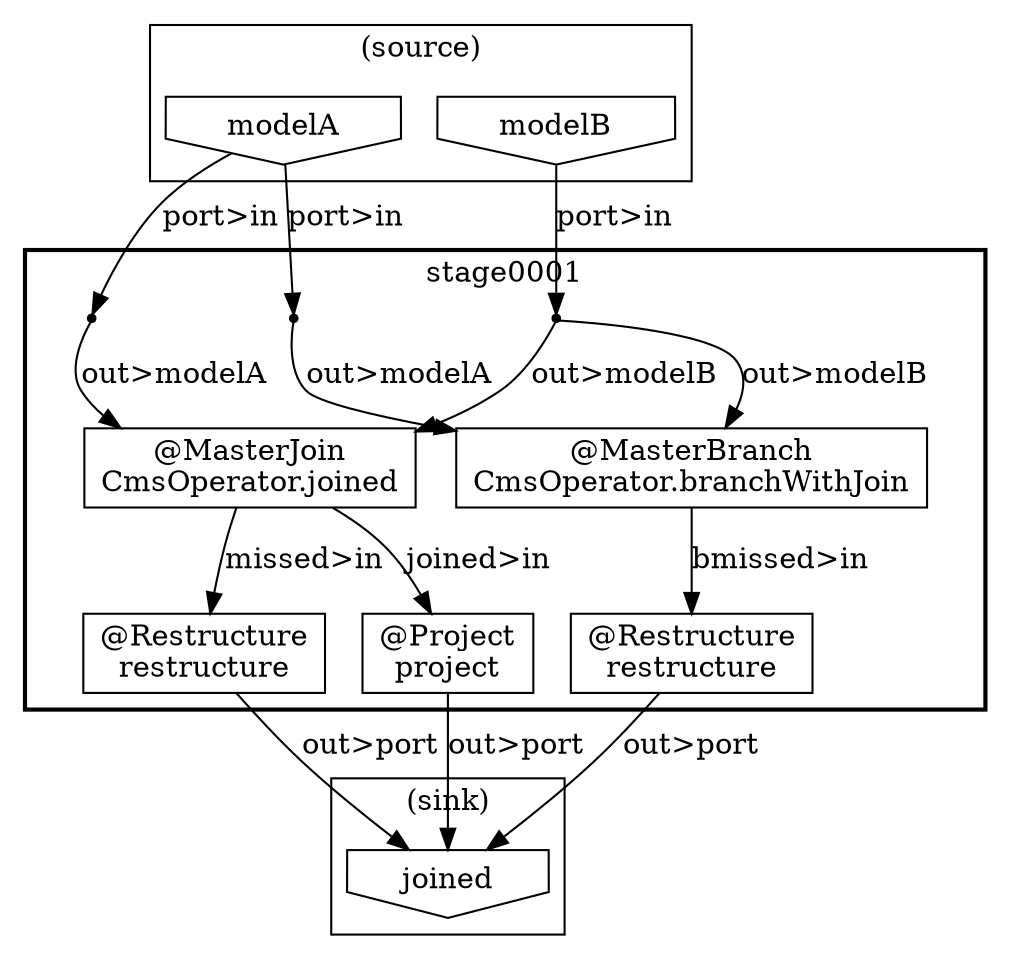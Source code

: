 digraph {
    subgraph "cluster_568b48f8-c236-4d34-a16e-a0e9f387a8f9" {
        label = "stage0001";
        style = bold;
        "b9ffe310-5c24-4ca9-bc8f-d558366569f2" [shape=box, label="@Restructure\nrestructure"];
        "f8c4ea85-9c11-4dfe-b6b2-13a6256f4f40" [shape=box, label="@Project\nproject"];
        "eb89478d-0aef-45d4-a568-05360be4f299" [shape=box, label="@Restructure\nrestructure"];
        "88e929e8-c7f4-41bd-95f8-82685fbb82cd" [shape=box, label="@MasterBranch\nCmsOperator.branchWithJoin"];
        "750b2c45-0ac3-45ad-ab5d-f4909535bff9" [shape=box, label="@MasterJoin\nCmsOperator.joined"];
        "ef9210d2-d841-402e-b465-56a6018c9495" [shape=point];
        "8e8db1d3-30e7-4dd1-88c9-2ea15a2385d6" [shape=point];
        "b84cb74c-8dc1-4815-b0b6-789baced3b6d" [shape=point];
    }
    subgraph "cluster_6f99f980-049d-4c01-a4a6-cc2218fe43cc" {
        label = "(source)";
        "b7c6350e-4d3e-45c1-8740-c33123ced656" [shape=invhouse, label="modelA"];
        "85bd2bc9-9c48-4af6-8ba1-7f7d860df5f9" [shape=invhouse, label="modelB"];
    }
    subgraph "cluster_fcecca35-8d9e-424b-88b7-a3fa9f1a39a9" {
        label = "(sink)";
        "1d9bf073-ce2b-4d05-96c7-54989265bd46" [shape=invhouse, label="joined"];
    }
    "f8c4ea85-9c11-4dfe-b6b2-13a6256f4f40" -> "1d9bf073-ce2b-4d05-96c7-54989265bd46" [label="out>port"];
    "eb89478d-0aef-45d4-a568-05360be4f299" -> "1d9bf073-ce2b-4d05-96c7-54989265bd46" [label="out>port"];
    "b9ffe310-5c24-4ca9-bc8f-d558366569f2" -> "1d9bf073-ce2b-4d05-96c7-54989265bd46" [label="out>port"];
    "88e929e8-c7f4-41bd-95f8-82685fbb82cd" -> "eb89478d-0aef-45d4-a568-05360be4f299" [label="bmissed>in"];
    "750b2c45-0ac3-45ad-ab5d-f4909535bff9" -> "f8c4ea85-9c11-4dfe-b6b2-13a6256f4f40" [label="joined>in"];
    "750b2c45-0ac3-45ad-ab5d-f4909535bff9" -> "b9ffe310-5c24-4ca9-bc8f-d558366569f2" [label="missed>in"];
    "8e8db1d3-30e7-4dd1-88c9-2ea15a2385d6" -> "88e929e8-c7f4-41bd-95f8-82685fbb82cd" [label="out>modelA"];
    "b84cb74c-8dc1-4815-b0b6-789baced3b6d" -> "750b2c45-0ac3-45ad-ab5d-f4909535bff9" [label="out>modelA"];
    "ef9210d2-d841-402e-b465-56a6018c9495" -> "750b2c45-0ac3-45ad-ab5d-f4909535bff9" [label="out>modelB"];
    "ef9210d2-d841-402e-b465-56a6018c9495" -> "88e929e8-c7f4-41bd-95f8-82685fbb82cd" [label="out>modelB"];
    "85bd2bc9-9c48-4af6-8ba1-7f7d860df5f9" -> "ef9210d2-d841-402e-b465-56a6018c9495" [label="port>in"];
    "b7c6350e-4d3e-45c1-8740-c33123ced656" -> "b84cb74c-8dc1-4815-b0b6-789baced3b6d" [label="port>in"];
    "b7c6350e-4d3e-45c1-8740-c33123ced656" -> "8e8db1d3-30e7-4dd1-88c9-2ea15a2385d6" [label="port>in"];
}
